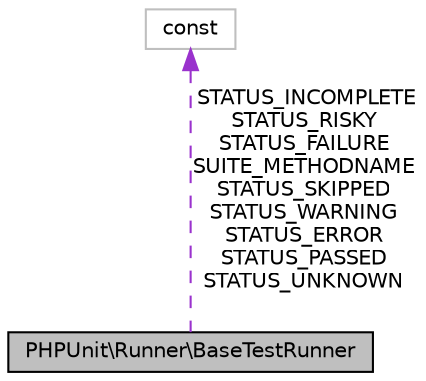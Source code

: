 digraph "PHPUnit\Runner\BaseTestRunner"
{
  edge [fontname="Helvetica",fontsize="10",labelfontname="Helvetica",labelfontsize="10"];
  node [fontname="Helvetica",fontsize="10",shape=record];
  Node2 [label="PHPUnit\\Runner\\BaseTestRunner",height=0.2,width=0.4,color="black", fillcolor="grey75", style="filled", fontcolor="black"];
  Node3 -> Node2 [dir="back",color="darkorchid3",fontsize="10",style="dashed",label=" STATUS_INCOMPLETE\nSTATUS_RISKY\nSTATUS_FAILURE\nSUITE_METHODNAME\nSTATUS_SKIPPED\nSTATUS_WARNING\nSTATUS_ERROR\nSTATUS_PASSED\nSTATUS_UNKNOWN" ,fontname="Helvetica"];
  Node3 [label="const",height=0.2,width=0.4,color="grey75", fillcolor="white", style="filled"];
}
